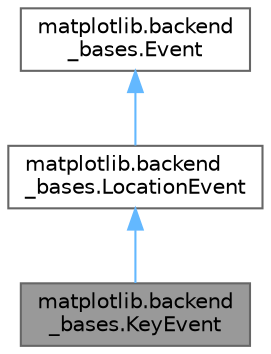 digraph "matplotlib.backend_bases.KeyEvent"
{
 // LATEX_PDF_SIZE
  bgcolor="transparent";
  edge [fontname=Helvetica,fontsize=10,labelfontname=Helvetica,labelfontsize=10];
  node [fontname=Helvetica,fontsize=10,shape=box,height=0.2,width=0.4];
  Node1 [id="Node000001",label="matplotlib.backend\l_bases.KeyEvent",height=0.2,width=0.4,color="gray40", fillcolor="grey60", style="filled", fontcolor="black",tooltip=" "];
  Node2 -> Node1 [id="edge3_Node000001_Node000002",dir="back",color="steelblue1",style="solid",tooltip=" "];
  Node2 [id="Node000002",label="matplotlib.backend\l_bases.LocationEvent",height=0.2,width=0.4,color="gray40", fillcolor="white", style="filled",URL="$d1/d19/classmatplotlib_1_1backend__bases_1_1LocationEvent.html",tooltip=" "];
  Node3 -> Node2 [id="edge4_Node000002_Node000003",dir="back",color="steelblue1",style="solid",tooltip=" "];
  Node3 [id="Node000003",label="matplotlib.backend\l_bases.Event",height=0.2,width=0.4,color="gray40", fillcolor="white", style="filled",URL="$d5/dca/classmatplotlib_1_1backend__bases_1_1Event.html",tooltip=" "];
}
